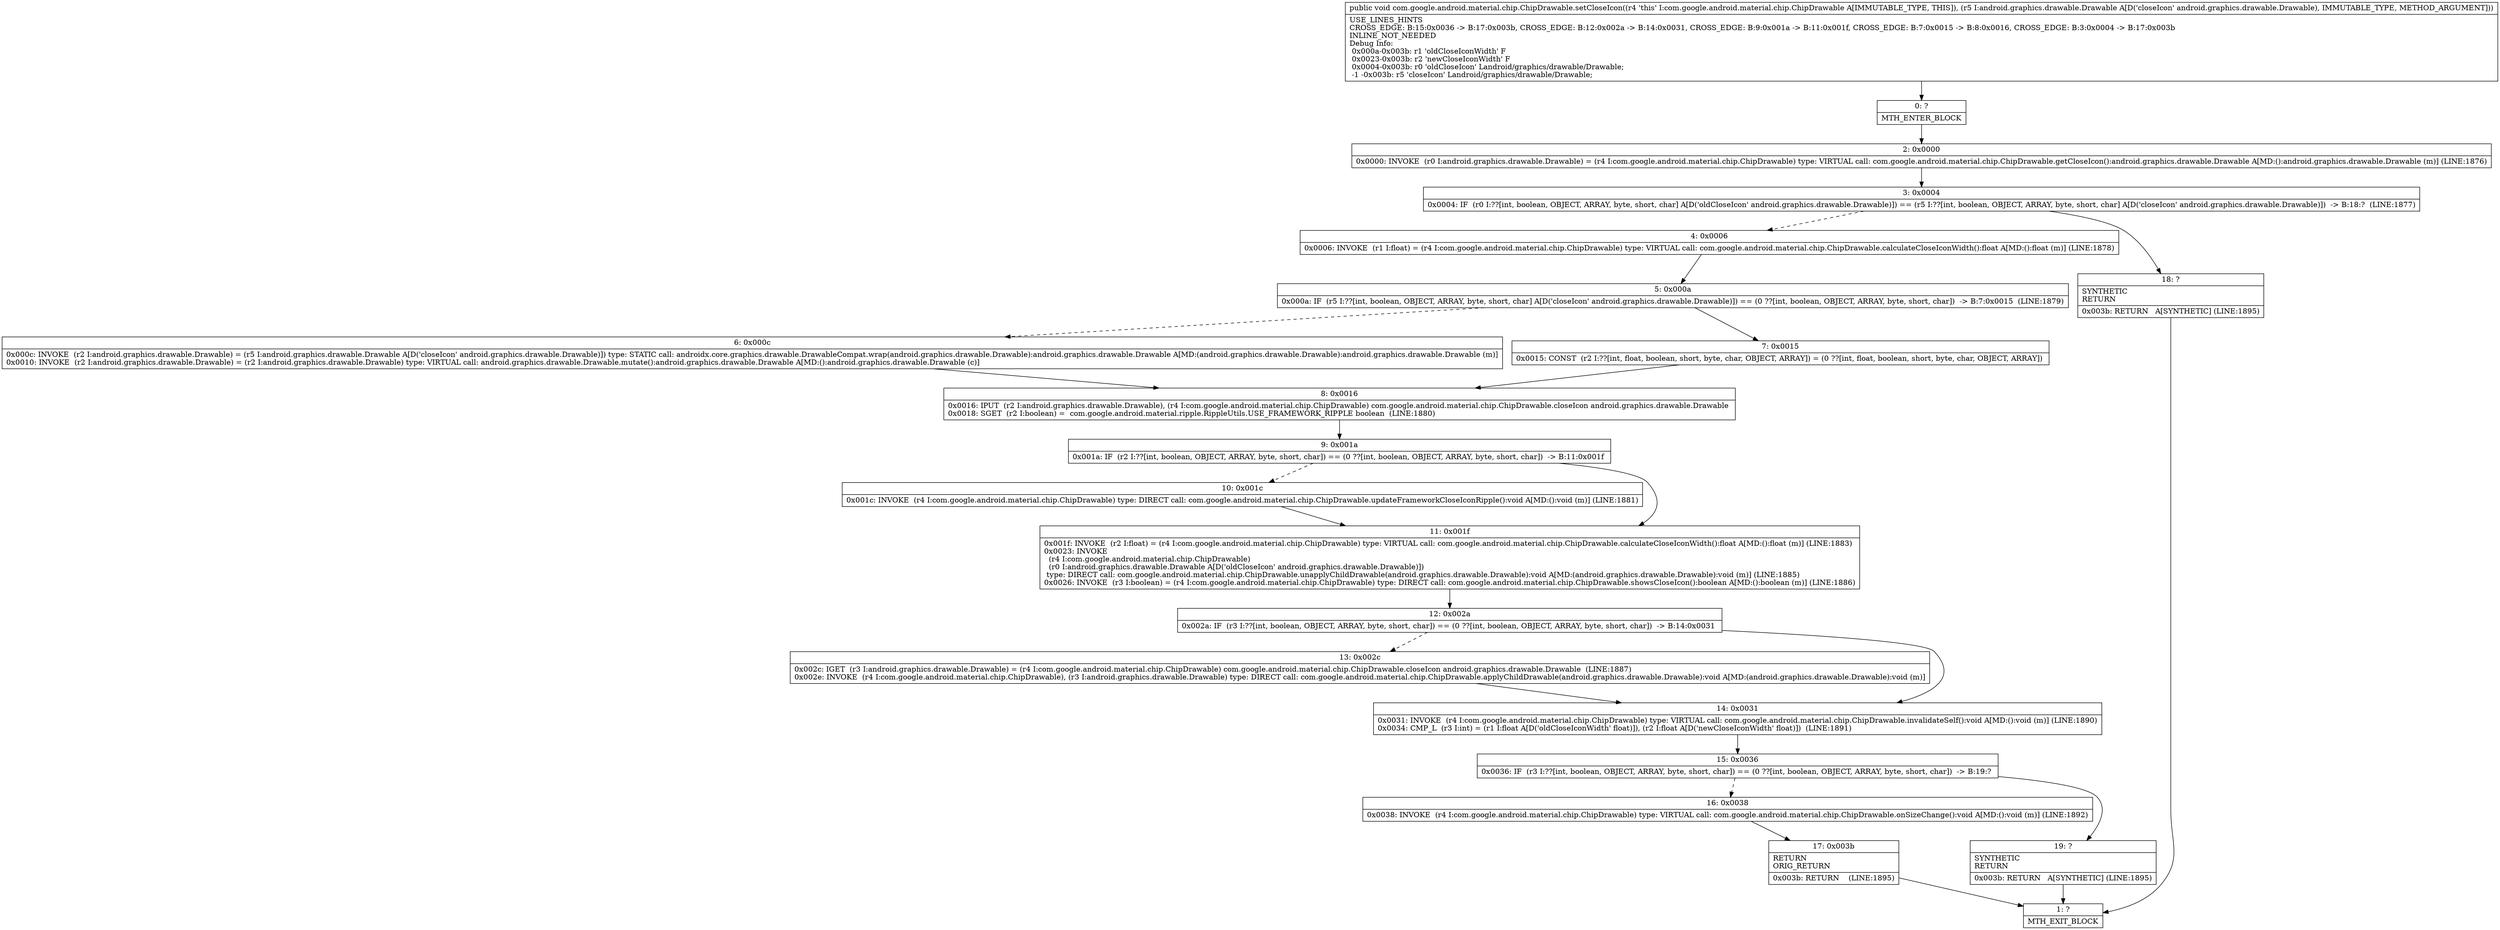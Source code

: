 digraph "CFG forcom.google.android.material.chip.ChipDrawable.setCloseIcon(Landroid\/graphics\/drawable\/Drawable;)V" {
Node_0 [shape=record,label="{0\:\ ?|MTH_ENTER_BLOCK\l}"];
Node_2 [shape=record,label="{2\:\ 0x0000|0x0000: INVOKE  (r0 I:android.graphics.drawable.Drawable) = (r4 I:com.google.android.material.chip.ChipDrawable) type: VIRTUAL call: com.google.android.material.chip.ChipDrawable.getCloseIcon():android.graphics.drawable.Drawable A[MD:():android.graphics.drawable.Drawable (m)] (LINE:1876)\l}"];
Node_3 [shape=record,label="{3\:\ 0x0004|0x0004: IF  (r0 I:??[int, boolean, OBJECT, ARRAY, byte, short, char] A[D('oldCloseIcon' android.graphics.drawable.Drawable)]) == (r5 I:??[int, boolean, OBJECT, ARRAY, byte, short, char] A[D('closeIcon' android.graphics.drawable.Drawable)])  \-\> B:18:?  (LINE:1877)\l}"];
Node_4 [shape=record,label="{4\:\ 0x0006|0x0006: INVOKE  (r1 I:float) = (r4 I:com.google.android.material.chip.ChipDrawable) type: VIRTUAL call: com.google.android.material.chip.ChipDrawable.calculateCloseIconWidth():float A[MD:():float (m)] (LINE:1878)\l}"];
Node_5 [shape=record,label="{5\:\ 0x000a|0x000a: IF  (r5 I:??[int, boolean, OBJECT, ARRAY, byte, short, char] A[D('closeIcon' android.graphics.drawable.Drawable)]) == (0 ??[int, boolean, OBJECT, ARRAY, byte, short, char])  \-\> B:7:0x0015  (LINE:1879)\l}"];
Node_6 [shape=record,label="{6\:\ 0x000c|0x000c: INVOKE  (r2 I:android.graphics.drawable.Drawable) = (r5 I:android.graphics.drawable.Drawable A[D('closeIcon' android.graphics.drawable.Drawable)]) type: STATIC call: androidx.core.graphics.drawable.DrawableCompat.wrap(android.graphics.drawable.Drawable):android.graphics.drawable.Drawable A[MD:(android.graphics.drawable.Drawable):android.graphics.drawable.Drawable (m)]\l0x0010: INVOKE  (r2 I:android.graphics.drawable.Drawable) = (r2 I:android.graphics.drawable.Drawable) type: VIRTUAL call: android.graphics.drawable.Drawable.mutate():android.graphics.drawable.Drawable A[MD:():android.graphics.drawable.Drawable (c)]\l}"];
Node_8 [shape=record,label="{8\:\ 0x0016|0x0016: IPUT  (r2 I:android.graphics.drawable.Drawable), (r4 I:com.google.android.material.chip.ChipDrawable) com.google.android.material.chip.ChipDrawable.closeIcon android.graphics.drawable.Drawable \l0x0018: SGET  (r2 I:boolean) =  com.google.android.material.ripple.RippleUtils.USE_FRAMEWORK_RIPPLE boolean  (LINE:1880)\l}"];
Node_9 [shape=record,label="{9\:\ 0x001a|0x001a: IF  (r2 I:??[int, boolean, OBJECT, ARRAY, byte, short, char]) == (0 ??[int, boolean, OBJECT, ARRAY, byte, short, char])  \-\> B:11:0x001f \l}"];
Node_10 [shape=record,label="{10\:\ 0x001c|0x001c: INVOKE  (r4 I:com.google.android.material.chip.ChipDrawable) type: DIRECT call: com.google.android.material.chip.ChipDrawable.updateFrameworkCloseIconRipple():void A[MD:():void (m)] (LINE:1881)\l}"];
Node_11 [shape=record,label="{11\:\ 0x001f|0x001f: INVOKE  (r2 I:float) = (r4 I:com.google.android.material.chip.ChipDrawable) type: VIRTUAL call: com.google.android.material.chip.ChipDrawable.calculateCloseIconWidth():float A[MD:():float (m)] (LINE:1883)\l0x0023: INVOKE  \l  (r4 I:com.google.android.material.chip.ChipDrawable)\l  (r0 I:android.graphics.drawable.Drawable A[D('oldCloseIcon' android.graphics.drawable.Drawable)])\l type: DIRECT call: com.google.android.material.chip.ChipDrawable.unapplyChildDrawable(android.graphics.drawable.Drawable):void A[MD:(android.graphics.drawable.Drawable):void (m)] (LINE:1885)\l0x0026: INVOKE  (r3 I:boolean) = (r4 I:com.google.android.material.chip.ChipDrawable) type: DIRECT call: com.google.android.material.chip.ChipDrawable.showsCloseIcon():boolean A[MD:():boolean (m)] (LINE:1886)\l}"];
Node_12 [shape=record,label="{12\:\ 0x002a|0x002a: IF  (r3 I:??[int, boolean, OBJECT, ARRAY, byte, short, char]) == (0 ??[int, boolean, OBJECT, ARRAY, byte, short, char])  \-\> B:14:0x0031 \l}"];
Node_13 [shape=record,label="{13\:\ 0x002c|0x002c: IGET  (r3 I:android.graphics.drawable.Drawable) = (r4 I:com.google.android.material.chip.ChipDrawable) com.google.android.material.chip.ChipDrawable.closeIcon android.graphics.drawable.Drawable  (LINE:1887)\l0x002e: INVOKE  (r4 I:com.google.android.material.chip.ChipDrawable), (r3 I:android.graphics.drawable.Drawable) type: DIRECT call: com.google.android.material.chip.ChipDrawable.applyChildDrawable(android.graphics.drawable.Drawable):void A[MD:(android.graphics.drawable.Drawable):void (m)]\l}"];
Node_14 [shape=record,label="{14\:\ 0x0031|0x0031: INVOKE  (r4 I:com.google.android.material.chip.ChipDrawable) type: VIRTUAL call: com.google.android.material.chip.ChipDrawable.invalidateSelf():void A[MD:():void (m)] (LINE:1890)\l0x0034: CMP_L  (r3 I:int) = (r1 I:float A[D('oldCloseIconWidth' float)]), (r2 I:float A[D('newCloseIconWidth' float)])  (LINE:1891)\l}"];
Node_15 [shape=record,label="{15\:\ 0x0036|0x0036: IF  (r3 I:??[int, boolean, OBJECT, ARRAY, byte, short, char]) == (0 ??[int, boolean, OBJECT, ARRAY, byte, short, char])  \-\> B:19:? \l}"];
Node_16 [shape=record,label="{16\:\ 0x0038|0x0038: INVOKE  (r4 I:com.google.android.material.chip.ChipDrawable) type: VIRTUAL call: com.google.android.material.chip.ChipDrawable.onSizeChange():void A[MD:():void (m)] (LINE:1892)\l}"];
Node_17 [shape=record,label="{17\:\ 0x003b|RETURN\lORIG_RETURN\l|0x003b: RETURN    (LINE:1895)\l}"];
Node_1 [shape=record,label="{1\:\ ?|MTH_EXIT_BLOCK\l}"];
Node_19 [shape=record,label="{19\:\ ?|SYNTHETIC\lRETURN\l|0x003b: RETURN   A[SYNTHETIC] (LINE:1895)\l}"];
Node_7 [shape=record,label="{7\:\ 0x0015|0x0015: CONST  (r2 I:??[int, float, boolean, short, byte, char, OBJECT, ARRAY]) = (0 ??[int, float, boolean, short, byte, char, OBJECT, ARRAY]) \l}"];
Node_18 [shape=record,label="{18\:\ ?|SYNTHETIC\lRETURN\l|0x003b: RETURN   A[SYNTHETIC] (LINE:1895)\l}"];
MethodNode[shape=record,label="{public void com.google.android.material.chip.ChipDrawable.setCloseIcon((r4 'this' I:com.google.android.material.chip.ChipDrawable A[IMMUTABLE_TYPE, THIS]), (r5 I:android.graphics.drawable.Drawable A[D('closeIcon' android.graphics.drawable.Drawable), IMMUTABLE_TYPE, METHOD_ARGUMENT]))  | USE_LINES_HINTS\lCROSS_EDGE: B:15:0x0036 \-\> B:17:0x003b, CROSS_EDGE: B:12:0x002a \-\> B:14:0x0031, CROSS_EDGE: B:9:0x001a \-\> B:11:0x001f, CROSS_EDGE: B:7:0x0015 \-\> B:8:0x0016, CROSS_EDGE: B:3:0x0004 \-\> B:17:0x003b\lINLINE_NOT_NEEDED\lDebug Info:\l  0x000a\-0x003b: r1 'oldCloseIconWidth' F\l  0x0023\-0x003b: r2 'newCloseIconWidth' F\l  0x0004\-0x003b: r0 'oldCloseIcon' Landroid\/graphics\/drawable\/Drawable;\l  \-1 \-0x003b: r5 'closeIcon' Landroid\/graphics\/drawable\/Drawable;\l}"];
MethodNode -> Node_0;Node_0 -> Node_2;
Node_2 -> Node_3;
Node_3 -> Node_4[style=dashed];
Node_3 -> Node_18;
Node_4 -> Node_5;
Node_5 -> Node_6[style=dashed];
Node_5 -> Node_7;
Node_6 -> Node_8;
Node_8 -> Node_9;
Node_9 -> Node_10[style=dashed];
Node_9 -> Node_11;
Node_10 -> Node_11;
Node_11 -> Node_12;
Node_12 -> Node_13[style=dashed];
Node_12 -> Node_14;
Node_13 -> Node_14;
Node_14 -> Node_15;
Node_15 -> Node_16[style=dashed];
Node_15 -> Node_19;
Node_16 -> Node_17;
Node_17 -> Node_1;
Node_19 -> Node_1;
Node_7 -> Node_8;
Node_18 -> Node_1;
}

